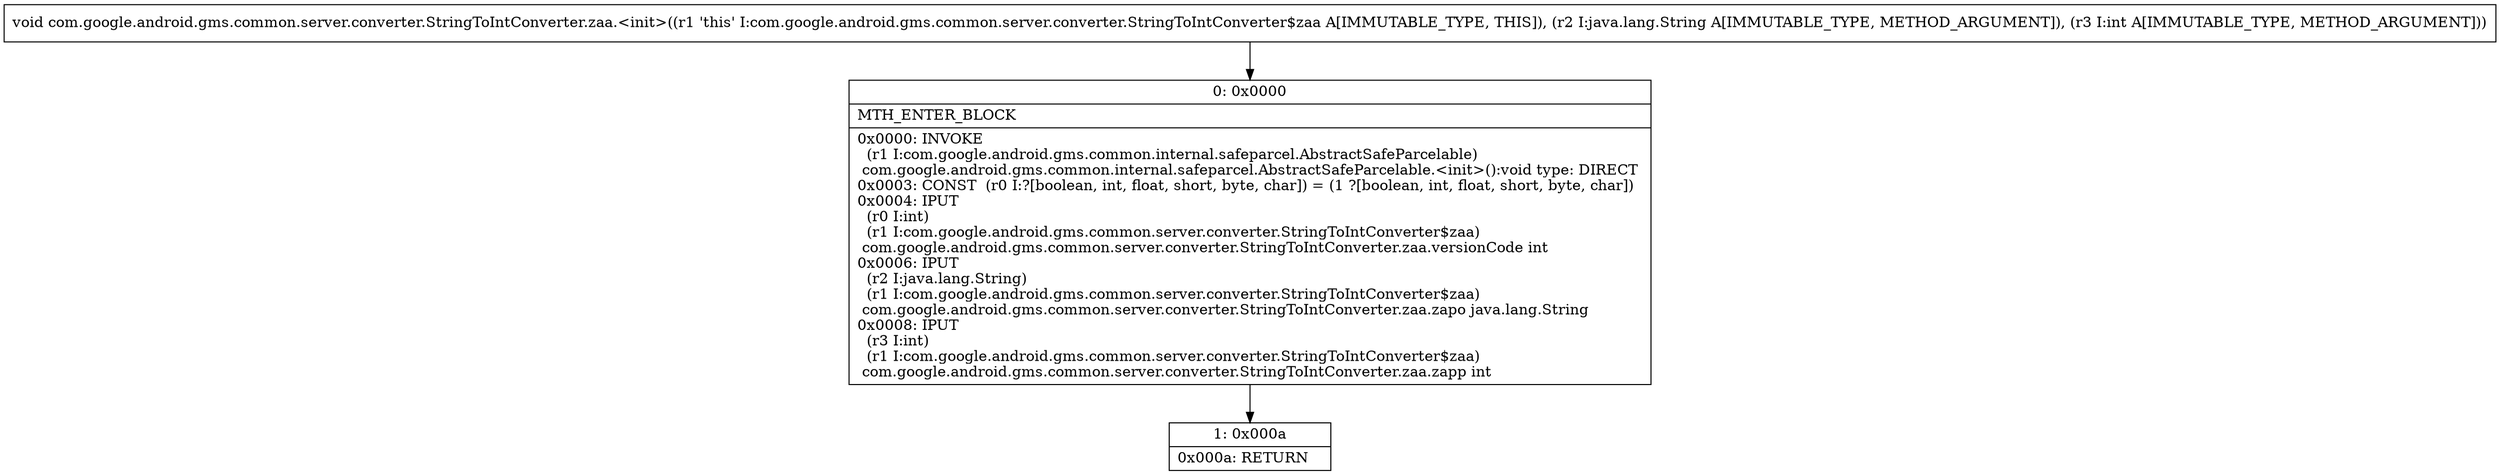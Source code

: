 digraph "CFG forcom.google.android.gms.common.server.converter.StringToIntConverter.zaa.\<init\>(Ljava\/lang\/String;I)V" {
Node_0 [shape=record,label="{0\:\ 0x0000|MTH_ENTER_BLOCK\l|0x0000: INVOKE  \l  (r1 I:com.google.android.gms.common.internal.safeparcel.AbstractSafeParcelable)\l com.google.android.gms.common.internal.safeparcel.AbstractSafeParcelable.\<init\>():void type: DIRECT \l0x0003: CONST  (r0 I:?[boolean, int, float, short, byte, char]) = (1 ?[boolean, int, float, short, byte, char]) \l0x0004: IPUT  \l  (r0 I:int)\l  (r1 I:com.google.android.gms.common.server.converter.StringToIntConverter$zaa)\l com.google.android.gms.common.server.converter.StringToIntConverter.zaa.versionCode int \l0x0006: IPUT  \l  (r2 I:java.lang.String)\l  (r1 I:com.google.android.gms.common.server.converter.StringToIntConverter$zaa)\l com.google.android.gms.common.server.converter.StringToIntConverter.zaa.zapo java.lang.String \l0x0008: IPUT  \l  (r3 I:int)\l  (r1 I:com.google.android.gms.common.server.converter.StringToIntConverter$zaa)\l com.google.android.gms.common.server.converter.StringToIntConverter.zaa.zapp int \l}"];
Node_1 [shape=record,label="{1\:\ 0x000a|0x000a: RETURN   \l}"];
MethodNode[shape=record,label="{void com.google.android.gms.common.server.converter.StringToIntConverter.zaa.\<init\>((r1 'this' I:com.google.android.gms.common.server.converter.StringToIntConverter$zaa A[IMMUTABLE_TYPE, THIS]), (r2 I:java.lang.String A[IMMUTABLE_TYPE, METHOD_ARGUMENT]), (r3 I:int A[IMMUTABLE_TYPE, METHOD_ARGUMENT])) }"];
MethodNode -> Node_0;
Node_0 -> Node_1;
}

